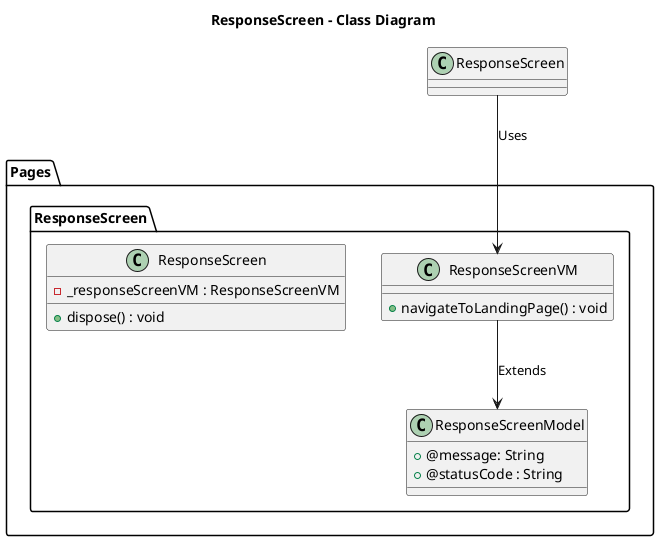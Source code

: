 @startuml ResponseScreen - Class

title ResponseScreen - Class Diagram

package Pages{
    package ResponseScreen{
        class ResponseScreenModel{
            + @message: String
            + @statusCode : String
        }
        class ResponseScreenVM{
            + navigateToLandingPage() : void
        }
        class ResponseScreen{
            - _responseScreenVM : ResponseScreenVM
            + dispose() : void
        }
    }
}

ResponseScreen --> ResponseScreenVM : Uses
ResponseScreenVM --> ResponseScreenModel : Extends
@enduml